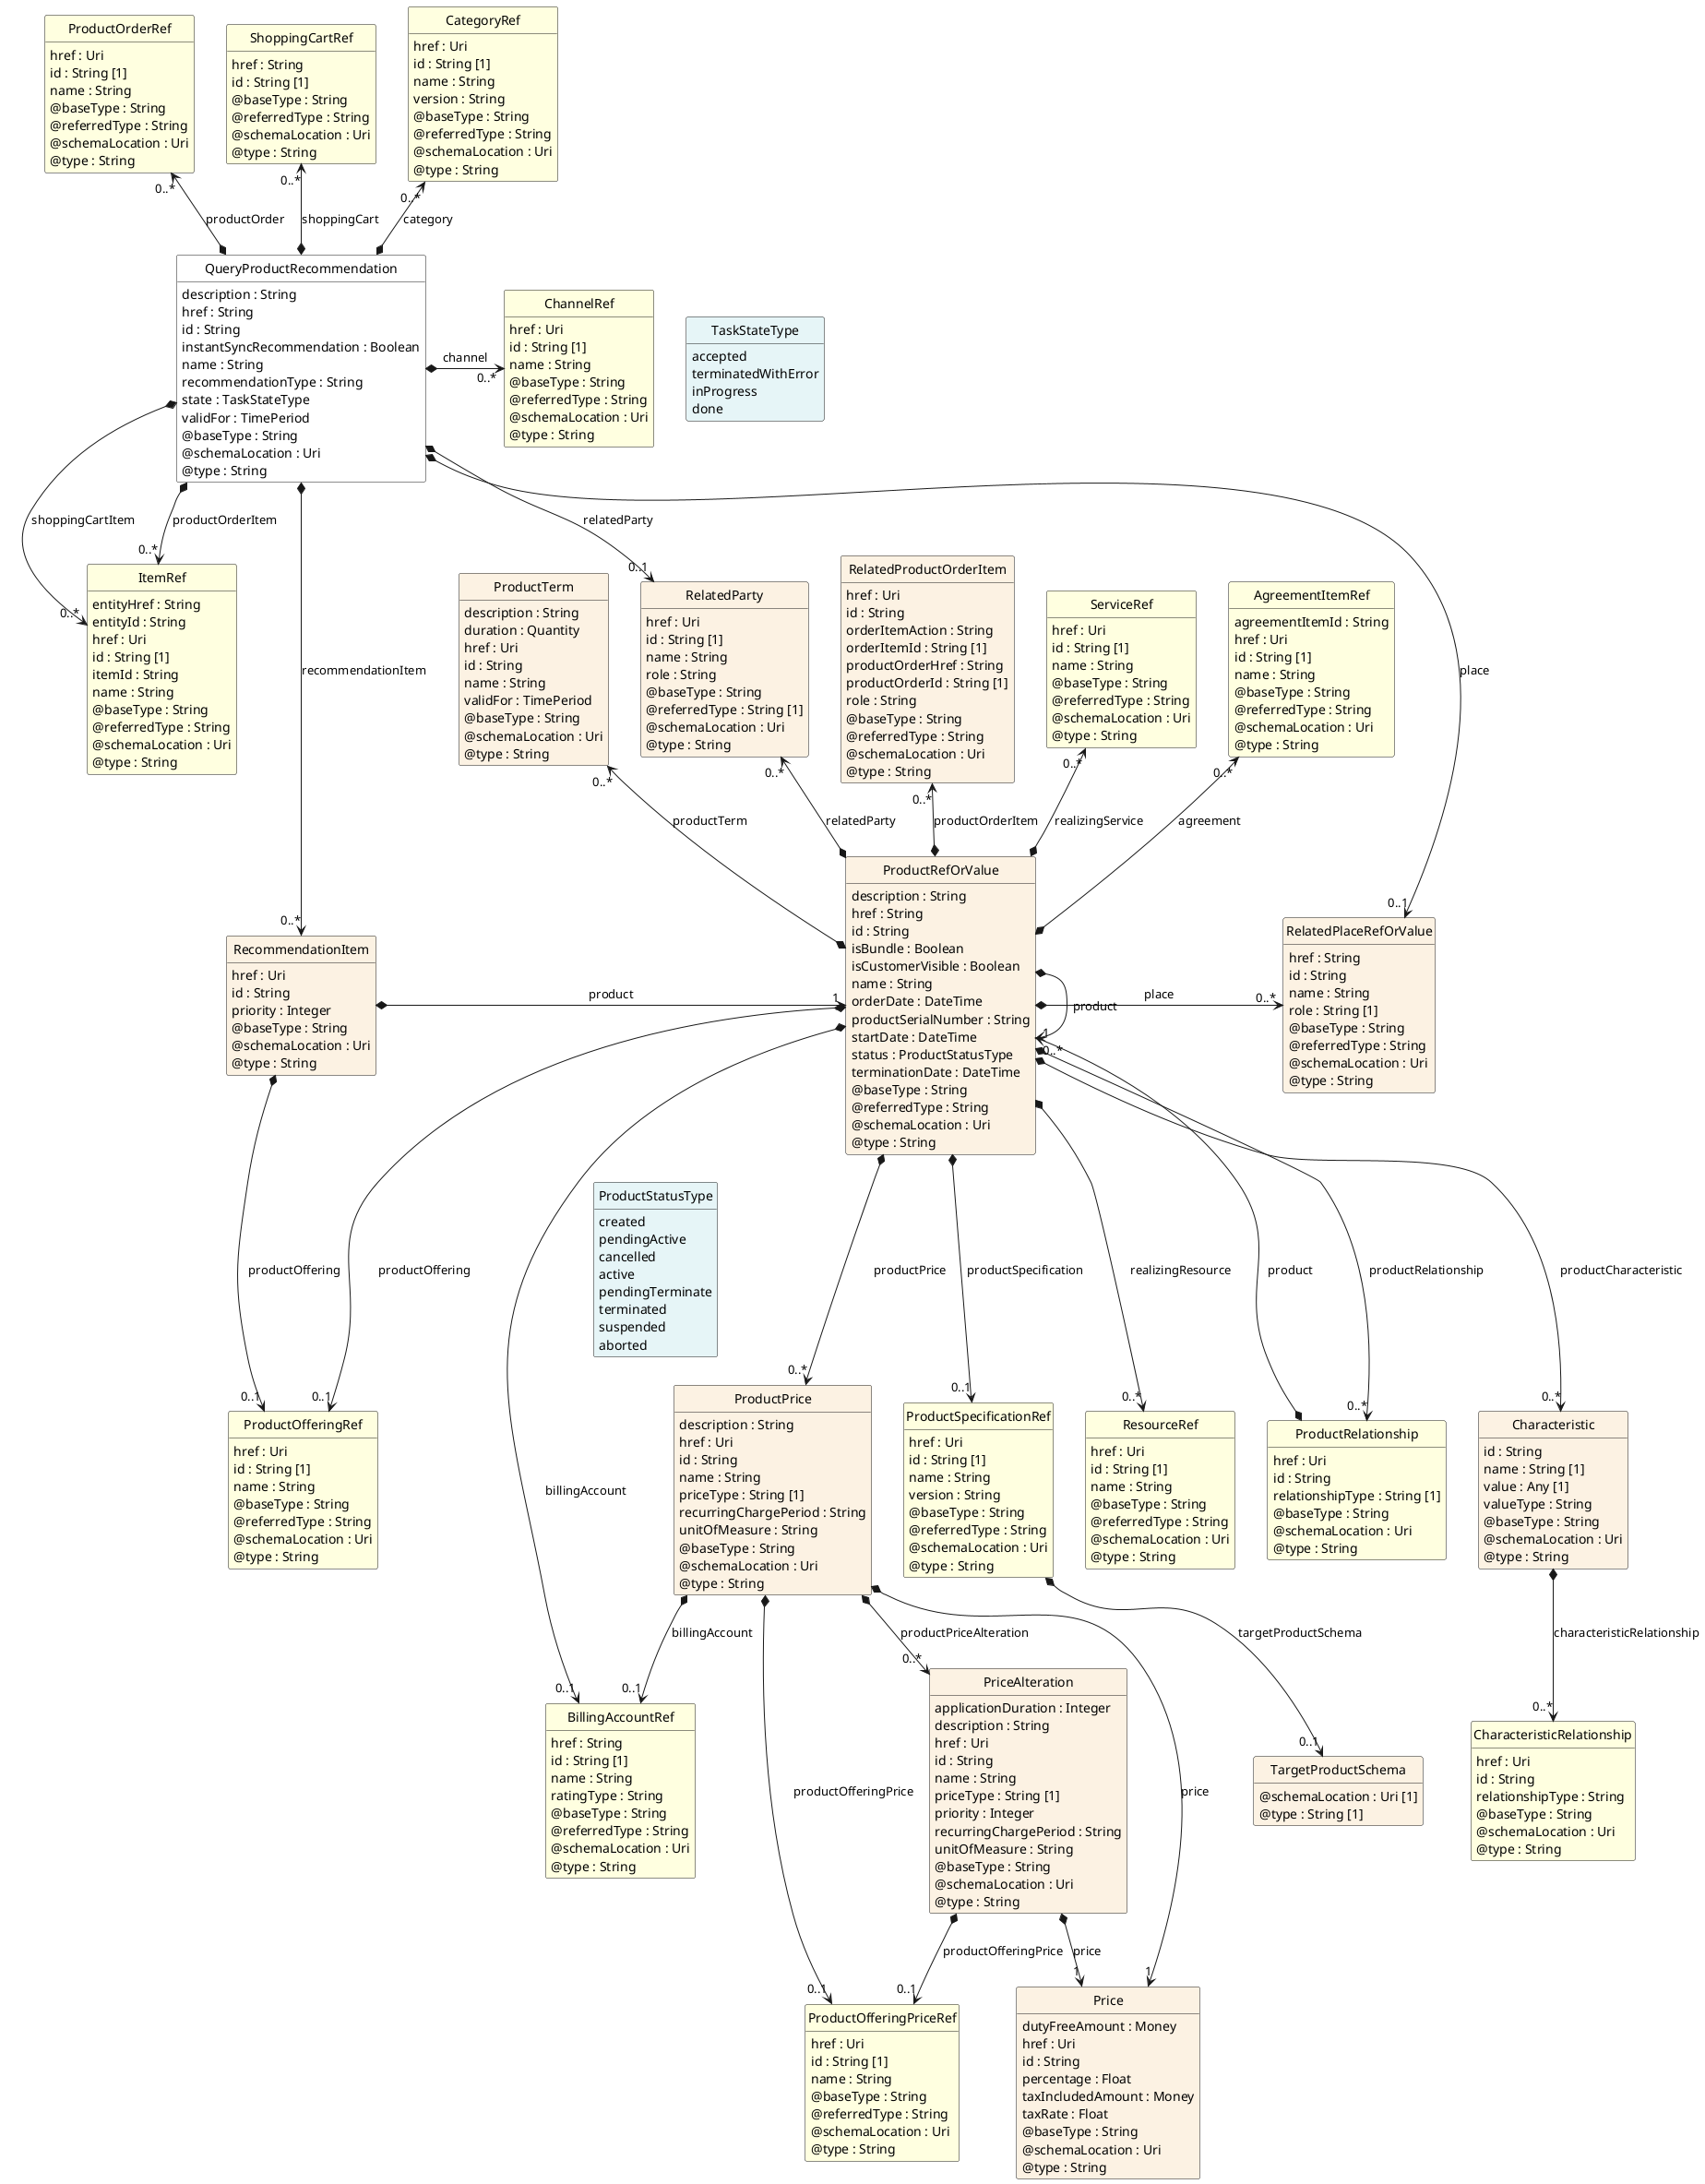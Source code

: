 @startuml
hide circle
hide methods
hide stereotype
show <<Enumeration>> stereotype
skinparam class {
   BackgroundColor<<Enumeration>> #E6F5F7
   BackgroundColor<<Ref>> #FFFFE0
   BackgroundColor<<Pivot>> #FFFFFFF
   BackgroundColor<<SimpleType>> #E2F0DA
   BackgroundColor #FCF2E3
}

class QueryProductRecommendation <<Pivot>> {
    description : String
    href : String
    id : String
    instantSyncRecommendation : Boolean
    name : String
    recommendationType : String
    state : TaskStateType
    validFor : TimePeriod
    @baseType : String
    @schemaLocation : Uri
    @type : String
}

class RecommendationItem  {
    href : Uri
    id : String
    priority : Integer
    @baseType : String
    @schemaLocation : Uri
    @type : String
}

class ProductRefOrValue  {
    description : String
    href : String
    id : String
    isBundle : Boolean
    isCustomerVisible : Boolean
    name : String
    orderDate : DateTime
    productSerialNumber : String
    startDate : DateTime
    status : ProductStatusType
    terminationDate : DateTime
    @baseType : String
    @referredType : String
    @schemaLocation : Uri
    @type : String
}

class ProductSpecificationRef  <<Ref>> {
    href : Uri
    id : String [1]
    name : String
    version : String
    @baseType : String
    @referredType : String
    @schemaLocation : Uri
    @type : String
}

class TargetProductSchema  {
    @schemaLocation : Uri [1]
    @type : String [1]
}

class Characteristic  {
    id : String
    name : String [1]
    value : Any [1]
    valueType : String
    @baseType : String
    @schemaLocation : Uri
    @type : String
}

class CharacteristicRelationship  <<Ref>> {
    href : Uri
    id : String
    relationshipType : String
    @baseType : String
    @schemaLocation : Uri
    @type : String
}

class BillingAccountRef  <<Ref>> {
    href : String
    id : String [1]
    name : String
    ratingType : String
    @baseType : String
    @referredType : String
    @schemaLocation : Uri
    @type : String
}

class RelatedProductOrderItem  {
    href : Uri
    id : String
    orderItemAction : String
    orderItemId : String [1]
    productOrderHref : String
    productOrderId : String [1]
    role : String
    @baseType : String
    @referredType : String
    @schemaLocation : Uri
    @type : String
}

class ServiceRef  <<Ref>> {
    href : Uri
    id : String [1]
    name : String
    @baseType : String
    @referredType : String
    @schemaLocation : Uri
    @type : String
}

class ResourceRef  <<Ref>> {
    href : Uri
    id : String [1]
    name : String
    @baseType : String
    @referredType : String
    @schemaLocation : Uri
    @type : String
}

class RelatedPlaceRefOrValue  {
    href : String
    id : String
    name : String
    role : String [1]
    @baseType : String
    @referredType : String
    @schemaLocation : Uri
    @type : String
}

class AgreementItemRef  <<Ref>> {
    agreementItemId : String
    href : Uri
    id : String [1]
    name : String
    @baseType : String
    @referredType : String
    @schemaLocation : Uri
    @type : String
}

class ProductOfferingRef  <<Ref>> {
    href : Uri
    id : String [1]
    name : String
    @baseType : String
    @referredType : String
    @schemaLocation : Uri
    @type : String
}

class ProductTerm  {
    description : String
    duration : Quantity
    href : Uri
    id : String
    name : String
    validFor : TimePeriod
    @baseType : String
    @schemaLocation : Uri
    @type : String
}

class RelatedParty  {
    href : Uri
    id : String [1]
    name : String
    role : String
    @baseType : String
    @referredType : String [1]
    @schemaLocation : Uri
    @type : String
}

class ProductRelationship  <<Ref>> {
    href : Uri
    id : String
    relationshipType : String [1]
    @baseType : String
    @schemaLocation : Uri
    @type : String
}

class ProductPrice  {
    description : String
    href : Uri
    id : String
    name : String
    priceType : String [1]
    recurringChargePeriod : String
    unitOfMeasure : String
    @baseType : String
    @schemaLocation : Uri
    @type : String
}

class ProductOfferingPriceRef  <<Ref>> {
    href : Uri
    id : String [1]
    name : String
    @baseType : String
    @referredType : String
    @schemaLocation : Uri
    @type : String
}

class Price  {
    dutyFreeAmount : Money
    href : Uri
    id : String
    percentage : Float
    taxIncludedAmount : Money
    taxRate : Float
    @baseType : String
    @schemaLocation : Uri
    @type : String
}

class PriceAlteration  {
    applicationDuration : Integer
    description : String
    href : Uri
    id : String
    name : String
    priceType : String [1]
    priority : Integer
    recurringChargePeriod : String
    unitOfMeasure : String
    @baseType : String
    @schemaLocation : Uri
    @type : String
}

class ProductStatusType <<Enumeration>> {
    created
    pendingActive
    cancelled
    active
    pendingTerminate
    terminated
    suspended
    aborted
}

class ItemRef  <<Ref>> {
    entityHref : String
    entityId : String
    href : Uri
    id : String [1]
    itemId : String
    name : String
    @baseType : String
    @referredType : String
    @schemaLocation : Uri
    @type : String
}

class ChannelRef  <<Ref>> {
    href : Uri
    id : String [1]
    name : String
    @baseType : String
    @referredType : String
    @schemaLocation : Uri
    @type : String
}

class ProductOrderRef  <<Ref>> {
    href : Uri
    id : String [1]
    name : String
    @baseType : String
    @referredType : String
    @schemaLocation : Uri
    @type : String
}

class ShoppingCartRef  <<Ref>> {
    href : String
    id : String [1]
    @baseType : String
    @referredType : String
    @schemaLocation : Uri
    @type : String
}

class TaskStateType <<Enumeration>> {
    accepted
    terminatedWithError
    inProgress
    done
}

class CategoryRef  <<Ref>> {
    href : Uri
    id : String [1]
    name : String
    version : String
    @baseType : String
    @referredType : String
    @schemaLocation : Uri
    @type : String
}

QueryProductRecommendation *-->  "0..1" RelatedParty : relatedParty

QueryProductRecommendation *-->  "0..1" RelatedPlaceRefOrValue : place

QueryProductRecommendation -right[hidden]-> TaskStateType

QueryProductRecommendation *-->  "0..*" RecommendationItem : recommendationItem

RelatedPlaceRefOrValue "0..*" <-left-* ProductRefOrValue : place

ProductRefOrValue "1" <-left-* RecommendationItem : product

RecommendationItem *-->  "0..1" ProductOfferingRef : productOffering

ProductRefOrValue *-right-> "0..*" ProductRefOrValue : product

ProductRefOrValue *-->  "0..1" ProductOfferingRef : productOffering

RelatedParty "0..*" <--* ProductRefOrValue : relatedParty

ProductRefOrValue *-->  "0..1" BillingAccountRef : billingAccount

ProductRefOrValue -right[hidden]-> ProductStatusType

ProductRefOrValue *-->  "0..*" ProductRelationship : productRelationship

ProductRefOrValue *-->  "0..*" ProductPrice : productPrice

ProductRelationship *-->  "1" ProductRefOrValue : product

ProductPrice *-->  "0..1" BillingAccountRef : billingAccount

ProductPrice *-->  "1" Price : price

ProductPrice *-->  "0..1" ProductOfferingPriceRef : productOfferingPrice

ProductPrice *-->  "0..*" PriceAlteration : productPriceAlteration

PriceAlteration *-->  "1" Price : price

PriceAlteration *-->  "0..1" ProductOfferingPriceRef : productOfferingPrice

BillingAccountRef <-left[hidden]- ProductStatusType

AgreementItemRef "0..*" <--* ProductRefOrValue : agreement

ProductTerm "0..*" <--* ProductRefOrValue : productTerm

RelatedProductOrderItem "0..*" <--* ProductRefOrValue : productOrderItem

ServiceRef "0..*" <--* ProductRefOrValue : realizingService

ProductRefOrValue *-->  "0..*" ResourceRef : realizingResource

ProductRefOrValue *-->  "0..1" ProductSpecificationRef : productSpecification

ProductRefOrValue *-->  "0..*" Characteristic : productCharacteristic

ChannelRef "0..*" <-left-* QueryProductRecommendation : channel

CategoryRef "0..*" <--* QueryProductRecommendation : category

ProductOrderRef "0..*" <--* QueryProductRecommendation : productOrder

ShoppingCartRef "0..*" <--* QueryProductRecommendation : shoppingCart

QueryProductRecommendation *-->  "0..*" ItemRef : shoppingCartItem

QueryProductRecommendation *-->  "0..*" ItemRef : productOrderItem

RelatedParty <-left[hidden]- ItemRef

ProductSpecificationRef *-->  "0..1" TargetProductSchema : targetProductSchema

Characteristic *-->  "0..*" CharacteristicRelationship : characteristicRelationship

@enduml
